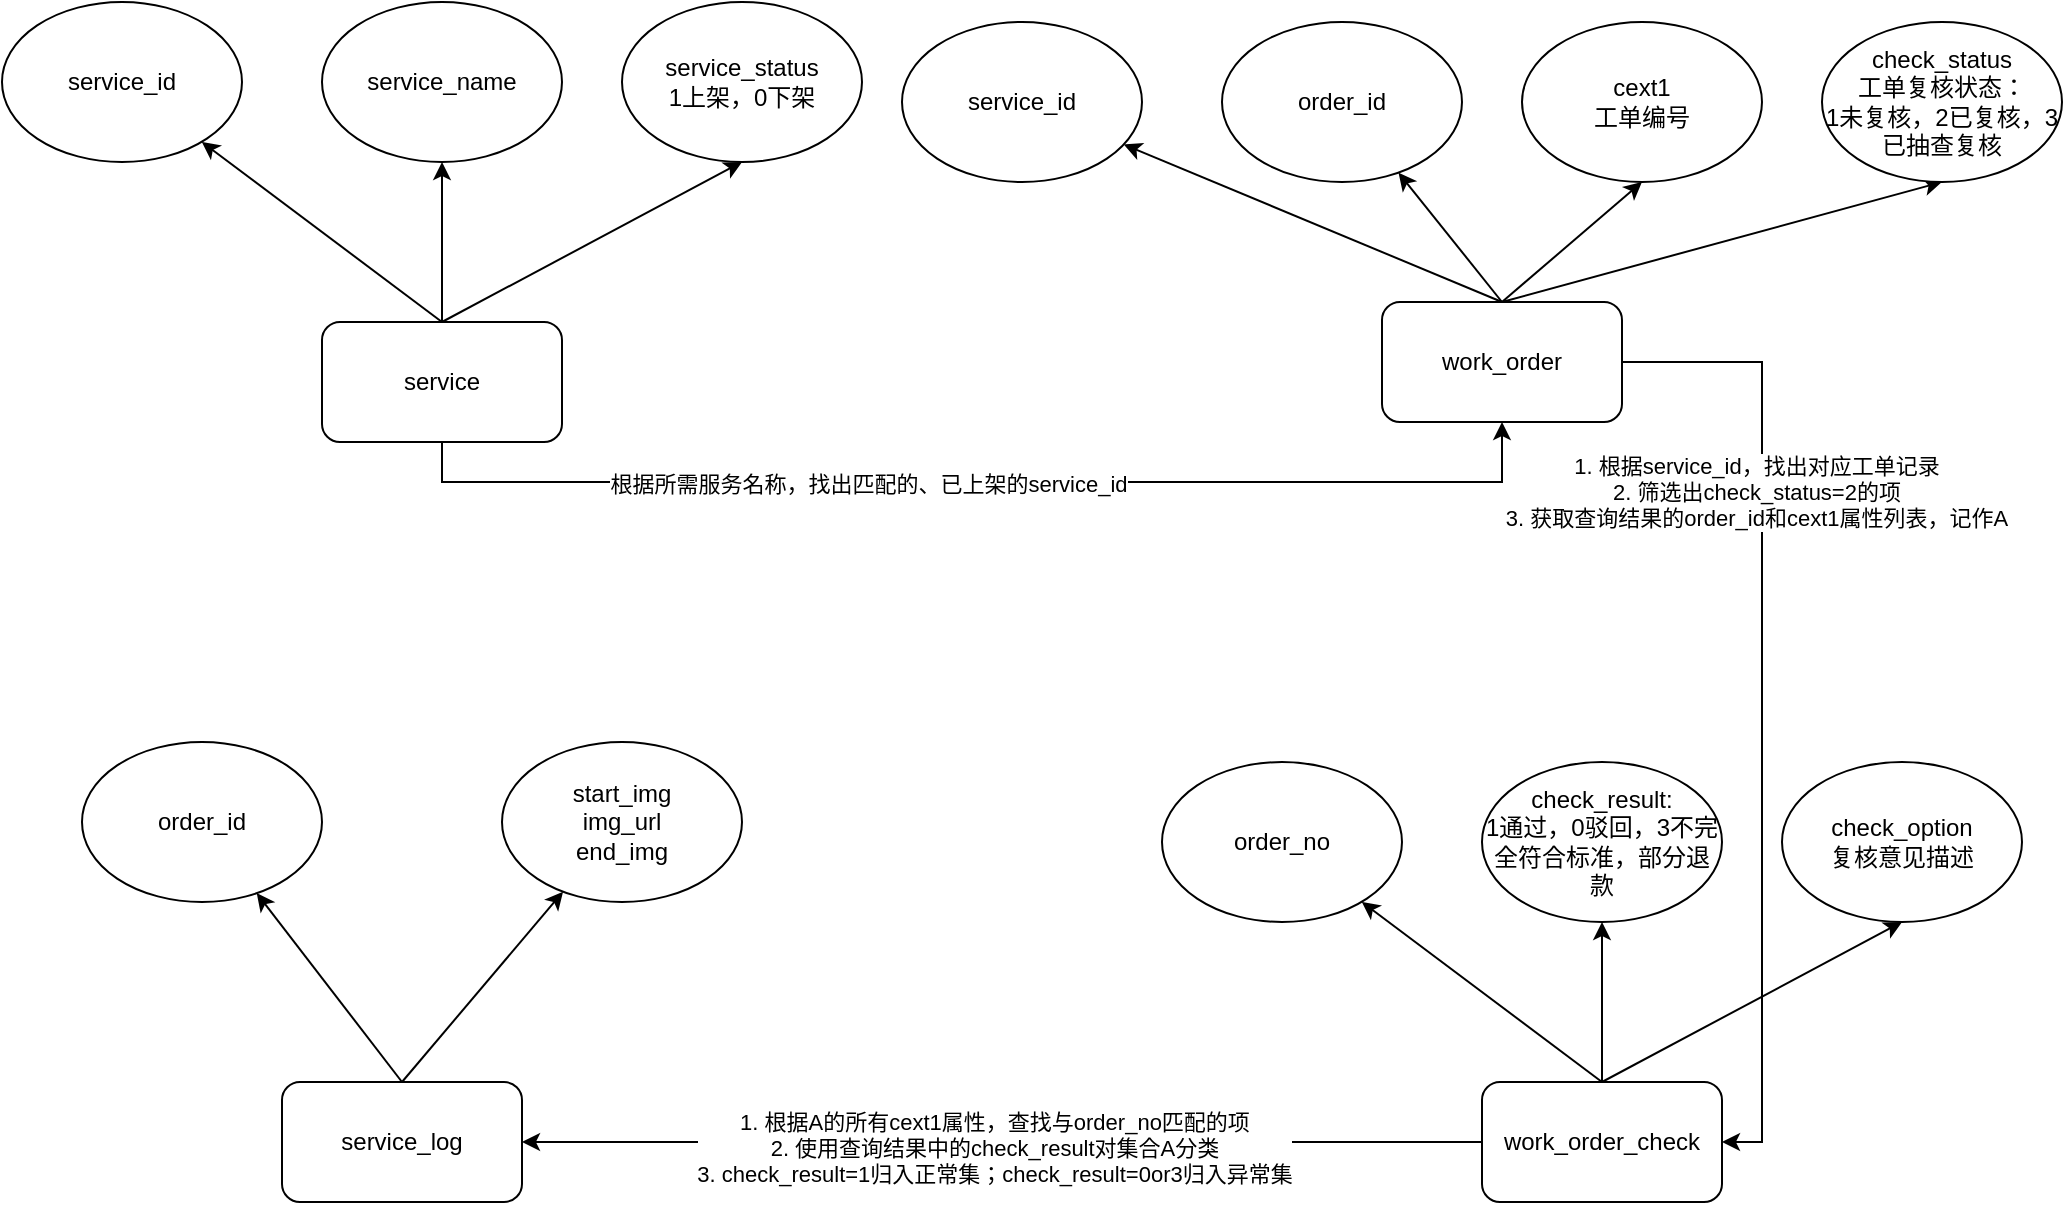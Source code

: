 <mxfile version="24.7.17">
  <diagram name="第 1 页" id="xmvy1-ESeEZ3ZNPqH_cW">
    <mxGraphModel dx="1365" dy="788" grid="1" gridSize="10" guides="1" tooltips="1" connect="1" arrows="1" fold="1" page="1" pageScale="1" pageWidth="827" pageHeight="1169" math="0" shadow="0">
      <root>
        <mxCell id="0" />
        <mxCell id="1" parent="0" />
        <mxCell id="6F4WIK_tuikPwrHk3wV7-35" style="edgeStyle=orthogonalEdgeStyle;rounded=0;orthogonalLoop=1;jettySize=auto;html=1;exitX=0.5;exitY=1;exitDx=0;exitDy=0;entryX=0.5;entryY=1;entryDx=0;entryDy=0;" edge="1" parent="1" source="0qa-NJbj4pNz9Wg9-7FD-1" target="6F4WIK_tuikPwrHk3wV7-6">
          <mxGeometry relative="1" as="geometry" />
        </mxCell>
        <mxCell id="6F4WIK_tuikPwrHk3wV7-36" value="根据所需服务名称，找出匹配的、已上架的service_id" style="edgeLabel;html=1;align=center;verticalAlign=middle;resizable=0;points=[];" vertex="1" connectable="0" parent="6F4WIK_tuikPwrHk3wV7-35">
          <mxGeometry x="-0.197" y="-1" relative="1" as="geometry">
            <mxPoint as="offset" />
          </mxGeometry>
        </mxCell>
        <mxCell id="0qa-NJbj4pNz9Wg9-7FD-1" value="service" style="rounded=1;whiteSpace=wrap;html=1;" parent="1" vertex="1">
          <mxGeometry x="230" y="200" width="120" height="60" as="geometry" />
        </mxCell>
        <mxCell id="0qa-NJbj4pNz9Wg9-7FD-2" value="" style="endArrow=classic;html=1;rounded=0;exitX=0.5;exitY=0;exitDx=0;exitDy=0;" parent="1" source="0qa-NJbj4pNz9Wg9-7FD-1" target="0qa-NJbj4pNz9Wg9-7FD-3" edge="1">
          <mxGeometry width="50" height="50" relative="1" as="geometry">
            <mxPoint x="390" y="430" as="sourcePoint" />
            <mxPoint x="440" y="380" as="targetPoint" />
          </mxGeometry>
        </mxCell>
        <mxCell id="0qa-NJbj4pNz9Wg9-7FD-3" value="service_id" style="ellipse;whiteSpace=wrap;html=1;" parent="1" vertex="1">
          <mxGeometry x="70" y="40" width="120" height="80" as="geometry" />
        </mxCell>
        <mxCell id="0qa-NJbj4pNz9Wg9-7FD-4" value="" style="endArrow=classic;html=1;rounded=0;exitX=0.5;exitY=0;exitDx=0;exitDy=0;" parent="1" source="0qa-NJbj4pNz9Wg9-7FD-1" target="0qa-NJbj4pNz9Wg9-7FD-5" edge="1">
          <mxGeometry width="50" height="50" relative="1" as="geometry">
            <mxPoint x="420" y="200" as="sourcePoint" />
            <mxPoint x="600" y="380" as="targetPoint" />
          </mxGeometry>
        </mxCell>
        <mxCell id="0qa-NJbj4pNz9Wg9-7FD-5" value="service_name" style="ellipse;whiteSpace=wrap;html=1;" parent="1" vertex="1">
          <mxGeometry x="230" y="40" width="120" height="80" as="geometry" />
        </mxCell>
        <mxCell id="0qa-NJbj4pNz9Wg9-7FD-6" value="service_status&lt;div&gt;1上架，0下架&lt;/div&gt;" style="ellipse;whiteSpace=wrap;html=1;" parent="1" vertex="1">
          <mxGeometry x="380" y="40" width="120" height="80" as="geometry" />
        </mxCell>
        <mxCell id="0qa-NJbj4pNz9Wg9-7FD-7" value="" style="endArrow=classic;html=1;rounded=0;exitX=0.5;exitY=0;exitDx=0;exitDy=0;entryX=0.5;entryY=1;entryDx=0;entryDy=0;" parent="1" source="0qa-NJbj4pNz9Wg9-7FD-1" target="0qa-NJbj4pNz9Wg9-7FD-6" edge="1">
          <mxGeometry width="50" height="50" relative="1" as="geometry">
            <mxPoint x="270" y="210" as="sourcePoint" />
            <mxPoint x="290" y="129" as="targetPoint" />
          </mxGeometry>
        </mxCell>
        <mxCell id="6F4WIK_tuikPwrHk3wV7-15" style="rounded=0;orthogonalLoop=1;jettySize=auto;html=1;exitX=0.5;exitY=0;exitDx=0;exitDy=0;entryX=0.5;entryY=1;entryDx=0;entryDy=0;" edge="1" parent="1" source="6F4WIK_tuikPwrHk3wV7-6" target="6F4WIK_tuikPwrHk3wV7-13">
          <mxGeometry relative="1" as="geometry" />
        </mxCell>
        <mxCell id="6F4WIK_tuikPwrHk3wV7-41" style="edgeStyle=orthogonalEdgeStyle;rounded=0;orthogonalLoop=1;jettySize=auto;html=1;exitX=1;exitY=0.5;exitDx=0;exitDy=0;entryX=1;entryY=0.5;entryDx=0;entryDy=0;" edge="1" parent="1" source="6F4WIK_tuikPwrHk3wV7-6" target="6F4WIK_tuikPwrHk3wV7-28">
          <mxGeometry relative="1" as="geometry" />
        </mxCell>
        <mxCell id="6F4WIK_tuikPwrHk3wV7-42" value="1. 根据service_id，找出对应工单记录&lt;div&gt;2. 筛选出check_status=2的项&lt;/div&gt;&lt;div&gt;3. 获取查询结果的order_id和cext1属性列表，记作A&lt;/div&gt;" style="edgeLabel;html=1;align=center;verticalAlign=middle;resizable=0;points=[];" vertex="1" connectable="0" parent="6F4WIK_tuikPwrHk3wV7-41">
          <mxGeometry x="-0.438" y="-3" relative="1" as="geometry">
            <mxPoint as="offset" />
          </mxGeometry>
        </mxCell>
        <mxCell id="6F4WIK_tuikPwrHk3wV7-6" value="work_order" style="rounded=1;whiteSpace=wrap;html=1;" vertex="1" parent="1">
          <mxGeometry x="760" y="190" width="120" height="60" as="geometry" />
        </mxCell>
        <mxCell id="6F4WIK_tuikPwrHk3wV7-7" value="" style="endArrow=classic;html=1;rounded=0;exitX=0.5;exitY=0;exitDx=0;exitDy=0;" edge="1" parent="1" source="6F4WIK_tuikPwrHk3wV7-6" target="6F4WIK_tuikPwrHk3wV7-8">
          <mxGeometry width="50" height="50" relative="1" as="geometry">
            <mxPoint x="840" y="440" as="sourcePoint" />
            <mxPoint x="890" y="390" as="targetPoint" />
          </mxGeometry>
        </mxCell>
        <mxCell id="6F4WIK_tuikPwrHk3wV7-8" value="service_id" style="ellipse;whiteSpace=wrap;html=1;" vertex="1" parent="1">
          <mxGeometry x="520" y="50" width="120" height="80" as="geometry" />
        </mxCell>
        <mxCell id="6F4WIK_tuikPwrHk3wV7-9" value="" style="endArrow=classic;html=1;rounded=0;exitX=0.5;exitY=0;exitDx=0;exitDy=0;" edge="1" parent="1" source="6F4WIK_tuikPwrHk3wV7-6" target="6F4WIK_tuikPwrHk3wV7-10">
          <mxGeometry width="50" height="50" relative="1" as="geometry">
            <mxPoint x="870" y="210" as="sourcePoint" />
            <mxPoint x="1050" y="390" as="targetPoint" />
          </mxGeometry>
        </mxCell>
        <mxCell id="6F4WIK_tuikPwrHk3wV7-10" value="order_id" style="ellipse;whiteSpace=wrap;html=1;" vertex="1" parent="1">
          <mxGeometry x="680" y="50" width="120" height="80" as="geometry" />
        </mxCell>
        <mxCell id="6F4WIK_tuikPwrHk3wV7-11" value="cext1&lt;br&gt;工单编号" style="ellipse;whiteSpace=wrap;html=1;" vertex="1" parent="1">
          <mxGeometry x="830" y="50" width="120" height="80" as="geometry" />
        </mxCell>
        <mxCell id="6F4WIK_tuikPwrHk3wV7-12" value="" style="endArrow=classic;html=1;rounded=0;exitX=0.5;exitY=0;exitDx=0;exitDy=0;entryX=0.5;entryY=1;entryDx=0;entryDy=0;" edge="1" parent="1" source="6F4WIK_tuikPwrHk3wV7-6" target="6F4WIK_tuikPwrHk3wV7-11">
          <mxGeometry width="50" height="50" relative="1" as="geometry">
            <mxPoint x="720" y="220" as="sourcePoint" />
            <mxPoint x="740" y="139" as="targetPoint" />
          </mxGeometry>
        </mxCell>
        <mxCell id="6F4WIK_tuikPwrHk3wV7-13" value="check_status&lt;br&gt;工单复核状态：&lt;br&gt;1未复核，2已复核，3已抽查复核" style="ellipse;whiteSpace=wrap;html=1;" vertex="1" parent="1">
          <mxGeometry x="980" y="50" width="120" height="80" as="geometry" />
        </mxCell>
        <mxCell id="6F4WIK_tuikPwrHk3wV7-16" value="service_log" style="rounded=1;whiteSpace=wrap;html=1;" vertex="1" parent="1">
          <mxGeometry x="210" y="580" width="120" height="60" as="geometry" />
        </mxCell>
        <mxCell id="6F4WIK_tuikPwrHk3wV7-17" value="" style="endArrow=classic;html=1;rounded=0;exitX=0.5;exitY=0;exitDx=0;exitDy=0;" edge="1" parent="1" source="6F4WIK_tuikPwrHk3wV7-16" target="6F4WIK_tuikPwrHk3wV7-18">
          <mxGeometry width="50" height="50" relative="1" as="geometry">
            <mxPoint x="530" y="810" as="sourcePoint" />
            <mxPoint x="580" y="760" as="targetPoint" />
          </mxGeometry>
        </mxCell>
        <mxCell id="6F4WIK_tuikPwrHk3wV7-18" value="order_id" style="ellipse;whiteSpace=wrap;html=1;" vertex="1" parent="1">
          <mxGeometry x="110" y="410" width="120" height="80" as="geometry" />
        </mxCell>
        <mxCell id="6F4WIK_tuikPwrHk3wV7-19" value="" style="endArrow=classic;html=1;rounded=0;exitX=0.5;exitY=0;exitDx=0;exitDy=0;" edge="1" parent="1" source="6F4WIK_tuikPwrHk3wV7-16" target="6F4WIK_tuikPwrHk3wV7-20">
          <mxGeometry width="50" height="50" relative="1" as="geometry">
            <mxPoint x="560" y="580" as="sourcePoint" />
            <mxPoint x="740" y="760" as="targetPoint" />
          </mxGeometry>
        </mxCell>
        <mxCell id="6F4WIK_tuikPwrHk3wV7-20" value="start_img&lt;br&gt;img_url&lt;br&gt;end_img" style="ellipse;whiteSpace=wrap;html=1;" vertex="1" parent="1">
          <mxGeometry x="320" y="410" width="120" height="80" as="geometry" />
        </mxCell>
        <mxCell id="6F4WIK_tuikPwrHk3wV7-43" style="edgeStyle=orthogonalEdgeStyle;rounded=0;orthogonalLoop=1;jettySize=auto;html=1;exitX=0;exitY=0.5;exitDx=0;exitDy=0;entryX=1;entryY=0.5;entryDx=0;entryDy=0;" edge="1" parent="1" source="6F4WIK_tuikPwrHk3wV7-28" target="6F4WIK_tuikPwrHk3wV7-16">
          <mxGeometry relative="1" as="geometry" />
        </mxCell>
        <mxCell id="6F4WIK_tuikPwrHk3wV7-45" value="1. 根据A的所有cext1属性，查找与order_no匹配的项&lt;div&gt;2. 使用查询结果中的check_result对集合A分类&lt;/div&gt;&lt;div&gt;3. check_result=1归入正常集；check_result=0or3归入异常集&lt;/div&gt;" style="edgeLabel;html=1;align=center;verticalAlign=middle;resizable=0;points=[];" vertex="1" connectable="0" parent="6F4WIK_tuikPwrHk3wV7-43">
          <mxGeometry x="0.017" y="3" relative="1" as="geometry">
            <mxPoint as="offset" />
          </mxGeometry>
        </mxCell>
        <mxCell id="6F4WIK_tuikPwrHk3wV7-28" value="work_order_check" style="rounded=1;whiteSpace=wrap;html=1;" vertex="1" parent="1">
          <mxGeometry x="810" y="580" width="120" height="60" as="geometry" />
        </mxCell>
        <mxCell id="6F4WIK_tuikPwrHk3wV7-29" value="" style="endArrow=classic;html=1;rounded=0;exitX=0.5;exitY=0;exitDx=0;exitDy=0;" edge="1" parent="1" source="6F4WIK_tuikPwrHk3wV7-28" target="6F4WIK_tuikPwrHk3wV7-30">
          <mxGeometry width="50" height="50" relative="1" as="geometry">
            <mxPoint x="970" y="810" as="sourcePoint" />
            <mxPoint x="1020" y="760" as="targetPoint" />
          </mxGeometry>
        </mxCell>
        <mxCell id="6F4WIK_tuikPwrHk3wV7-30" value="order_no" style="ellipse;whiteSpace=wrap;html=1;" vertex="1" parent="1">
          <mxGeometry x="650" y="420" width="120" height="80" as="geometry" />
        </mxCell>
        <mxCell id="6F4WIK_tuikPwrHk3wV7-31" value="" style="endArrow=classic;html=1;rounded=0;exitX=0.5;exitY=0;exitDx=0;exitDy=0;" edge="1" parent="1" source="6F4WIK_tuikPwrHk3wV7-28" target="6F4WIK_tuikPwrHk3wV7-32">
          <mxGeometry width="50" height="50" relative="1" as="geometry">
            <mxPoint x="1000" y="580" as="sourcePoint" />
            <mxPoint x="1180" y="760" as="targetPoint" />
          </mxGeometry>
        </mxCell>
        <mxCell id="6F4WIK_tuikPwrHk3wV7-32" value="check_result:&lt;div&gt;1通过，0驳回，3不完全符合标准，部分退款&lt;/div&gt;" style="ellipse;whiteSpace=wrap;html=1;" vertex="1" parent="1">
          <mxGeometry x="810" y="420" width="120" height="80" as="geometry" />
        </mxCell>
        <mxCell id="6F4WIK_tuikPwrHk3wV7-33" value="check_option&lt;br&gt;复核意见描述" style="ellipse;whiteSpace=wrap;html=1;" vertex="1" parent="1">
          <mxGeometry x="960" y="420" width="120" height="80" as="geometry" />
        </mxCell>
        <mxCell id="6F4WIK_tuikPwrHk3wV7-34" value="" style="endArrow=classic;html=1;rounded=0;exitX=0.5;exitY=0;exitDx=0;exitDy=0;entryX=0.5;entryY=1;entryDx=0;entryDy=0;" edge="1" parent="1" source="6F4WIK_tuikPwrHk3wV7-28" target="6F4WIK_tuikPwrHk3wV7-33">
          <mxGeometry width="50" height="50" relative="1" as="geometry">
            <mxPoint x="850" y="590" as="sourcePoint" />
            <mxPoint x="870" y="509" as="targetPoint" />
          </mxGeometry>
        </mxCell>
      </root>
    </mxGraphModel>
  </diagram>
</mxfile>
